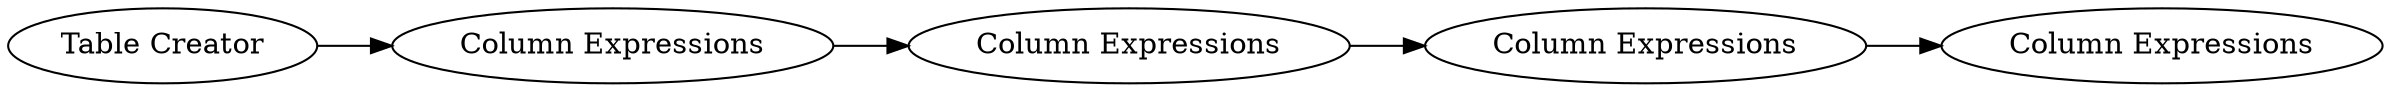 digraph {
	6 [label="Column Expressions"]
	9 [label="Column Expressions"]
	10 [label="Column Expressions"]
	11 [label="Column Expressions"]
	12 [label="Table Creator"]
	6 -> 9
	9 -> 10
	10 -> 11
	12 -> 6
	rankdir=LR
}
